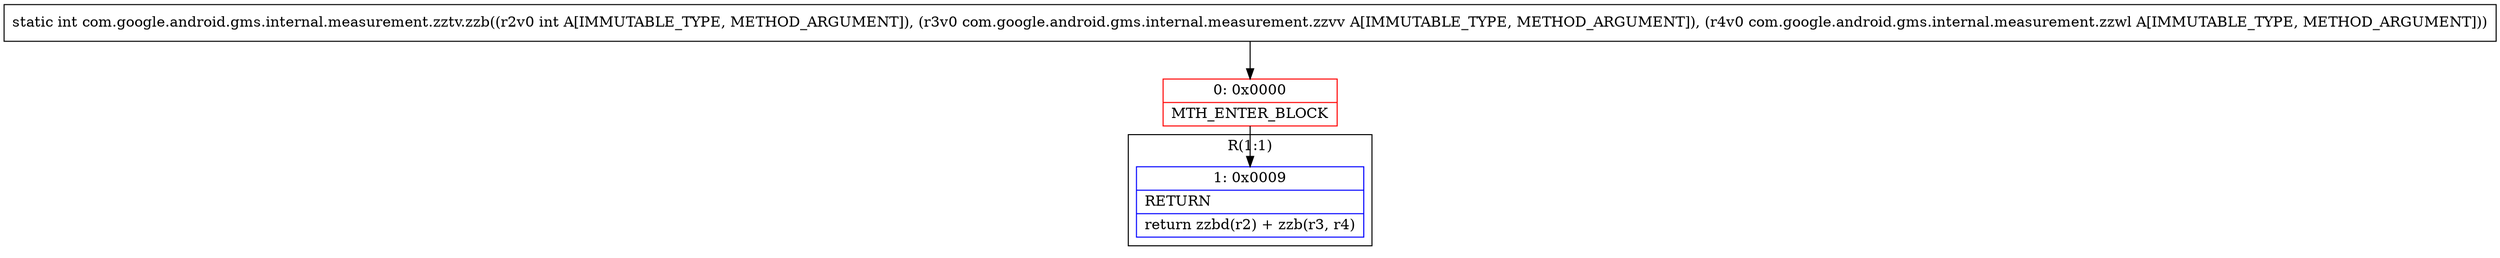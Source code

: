 digraph "CFG forcom.google.android.gms.internal.measurement.zztv.zzb(ILcom\/google\/android\/gms\/internal\/measurement\/zzvv;Lcom\/google\/android\/gms\/internal\/measurement\/zzwl;)I" {
subgraph cluster_Region_973957375 {
label = "R(1:1)";
node [shape=record,color=blue];
Node_1 [shape=record,label="{1\:\ 0x0009|RETURN\l|return zzbd(r2) + zzb(r3, r4)\l}"];
}
Node_0 [shape=record,color=red,label="{0\:\ 0x0000|MTH_ENTER_BLOCK\l}"];
MethodNode[shape=record,label="{static int com.google.android.gms.internal.measurement.zztv.zzb((r2v0 int A[IMMUTABLE_TYPE, METHOD_ARGUMENT]), (r3v0 com.google.android.gms.internal.measurement.zzvv A[IMMUTABLE_TYPE, METHOD_ARGUMENT]), (r4v0 com.google.android.gms.internal.measurement.zzwl A[IMMUTABLE_TYPE, METHOD_ARGUMENT])) }"];
MethodNode -> Node_0;
Node_0 -> Node_1;
}


